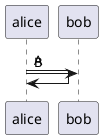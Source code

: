 {
  "sha1": "89jelaqtnu04kctdlpsvoz5vl3v1g81",
  "insertion": {
    "when": "2024-05-30T20:48:21.370Z",
    "url": "http://forum.plantuml.net/9131/teoz-crash-with-arrow-to-self",
    "user": "plantuml@gmail.com"
  }
}
@startuml
!pragma teoz true
alice -> alice : A
& alice -> bob : B
@enduml

